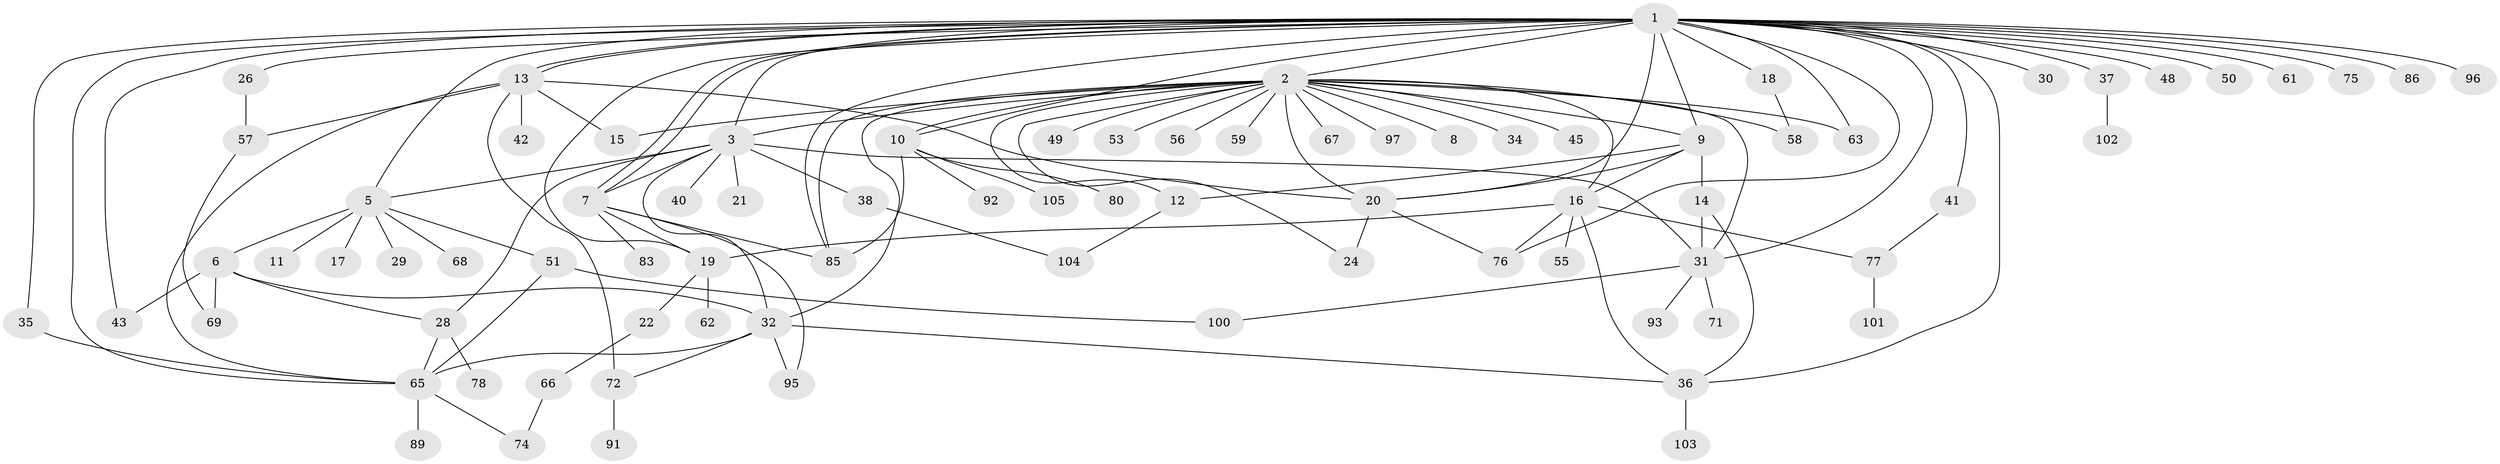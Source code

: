 // Generated by graph-tools (version 1.1) at 2025/23/03/03/25 07:23:52]
// undirected, 80 vertices, 125 edges
graph export_dot {
graph [start="1"]
  node [color=gray90,style=filled];
  1 [super="+87"];
  2 [super="+44"];
  3 [super="+4"];
  5 [super="+27"];
  6;
  7 [super="+82"];
  8;
  9 [super="+23"];
  10 [super="+73"];
  11;
  12 [super="+25"];
  13 [super="+46"];
  14;
  15;
  16 [super="+60"];
  17;
  18 [super="+84"];
  19;
  20 [super="+81"];
  21;
  22 [super="+33"];
  24;
  26 [super="+54"];
  28 [super="+39"];
  29;
  30;
  31 [super="+47"];
  32 [super="+64"];
  34;
  35;
  36 [super="+90"];
  37 [super="+79"];
  38;
  40 [super="+98"];
  41 [super="+99"];
  42;
  43 [super="+52"];
  45;
  48;
  49;
  50;
  51 [super="+94"];
  53;
  55;
  56;
  57;
  58;
  59;
  61;
  62;
  63;
  65 [super="+70"];
  66;
  67;
  68;
  69;
  71;
  72 [super="+88"];
  74;
  75;
  76;
  77;
  78;
  80;
  83;
  85;
  86;
  89;
  91;
  92;
  93;
  95;
  96;
  97;
  100;
  101;
  102;
  103;
  104;
  105;
  1 -- 2;
  1 -- 3;
  1 -- 5;
  1 -- 7;
  1 -- 7;
  1 -- 10 [weight=2];
  1 -- 13;
  1 -- 13;
  1 -- 18;
  1 -- 19;
  1 -- 20;
  1 -- 26;
  1 -- 30;
  1 -- 31;
  1 -- 35;
  1 -- 37;
  1 -- 41;
  1 -- 43;
  1 -- 48;
  1 -- 50;
  1 -- 61;
  1 -- 63;
  1 -- 65;
  1 -- 75;
  1 -- 76;
  1 -- 86;
  1 -- 96;
  1 -- 85;
  1 -- 36;
  1 -- 9;
  2 -- 8;
  2 -- 9;
  2 -- 12;
  2 -- 15;
  2 -- 20;
  2 -- 34;
  2 -- 45;
  2 -- 49;
  2 -- 53;
  2 -- 56;
  2 -- 58;
  2 -- 59;
  2 -- 63;
  2 -- 67;
  2 -- 85;
  2 -- 97;
  2 -- 24;
  2 -- 16;
  2 -- 10;
  2 -- 32;
  2 -- 31;
  2 -- 3;
  3 -- 5;
  3 -- 21;
  3 -- 28;
  3 -- 31;
  3 -- 32;
  3 -- 38;
  3 -- 40;
  3 -- 7;
  5 -- 6;
  5 -- 11;
  5 -- 17;
  5 -- 29;
  5 -- 51;
  5 -- 68;
  6 -- 32;
  6 -- 43;
  6 -- 69;
  6 -- 28;
  7 -- 19;
  7 -- 83;
  7 -- 85;
  7 -- 95;
  9 -- 14;
  9 -- 16;
  9 -- 20;
  9 -- 12;
  10 -- 105;
  10 -- 80;
  10 -- 85;
  10 -- 92;
  12 -- 104;
  13 -- 15;
  13 -- 20;
  13 -- 42;
  13 -- 57;
  13 -- 72;
  13 -- 65;
  14 -- 31;
  14 -- 36;
  16 -- 36;
  16 -- 55;
  16 -- 19;
  16 -- 76;
  16 -- 77;
  18 -- 58;
  19 -- 22;
  19 -- 62;
  20 -- 24;
  20 -- 76;
  22 -- 66;
  26 -- 57;
  28 -- 65;
  28 -- 78;
  31 -- 71;
  31 -- 93;
  31 -- 100;
  32 -- 36;
  32 -- 72;
  32 -- 95;
  32 -- 65;
  35 -- 65;
  36 -- 103;
  37 -- 102;
  38 -- 104;
  41 -- 77;
  51 -- 65;
  51 -- 100;
  57 -- 69;
  65 -- 74;
  65 -- 89;
  66 -- 74;
  72 -- 91;
  77 -- 101;
}
